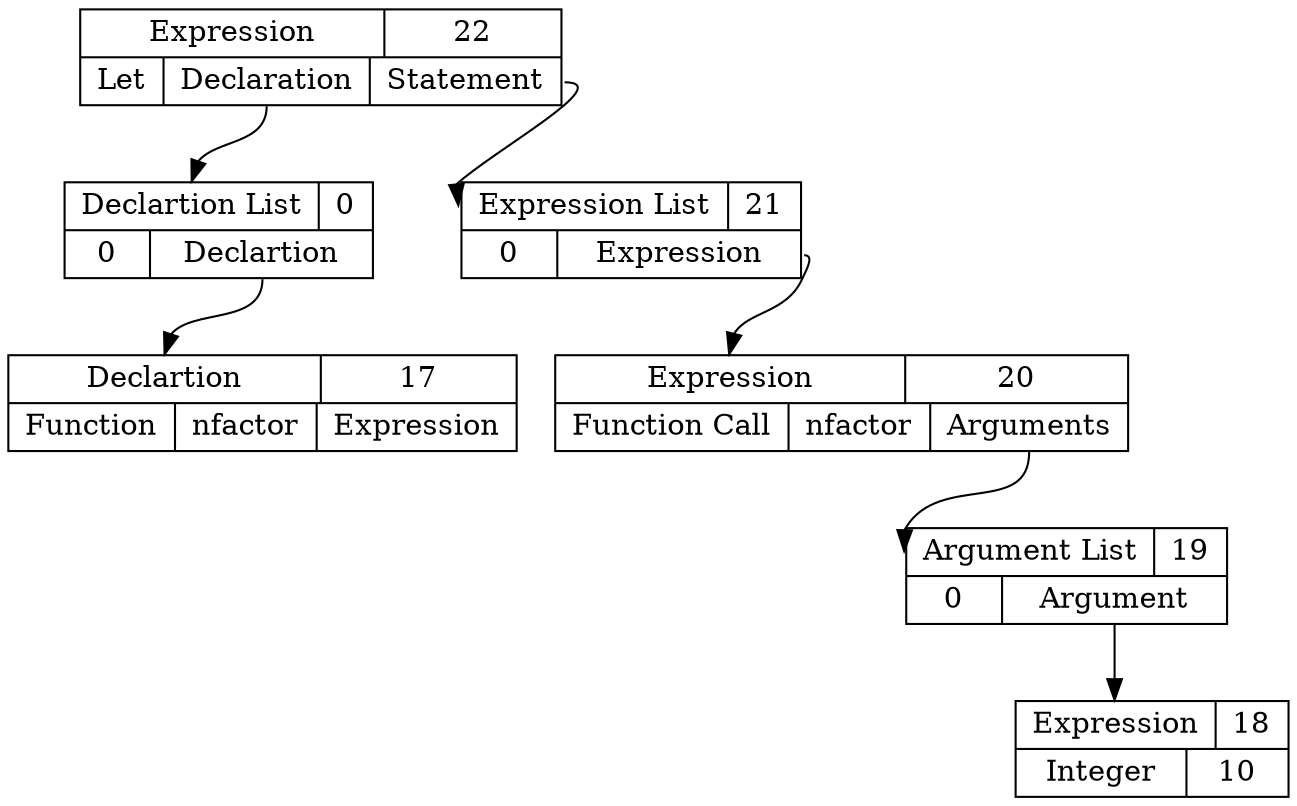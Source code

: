 digraph ast {
22 [shape=record, label="{ { <ptr> Expression | 22 } |{ Let | <dec> Declaration | <stmt> Statement } } "];
17 [shape=record, label="{ { <ptr> Declartion | 17 } | {Function | nfactor | <exp> Expression } }"];
0:pos0 -> 17:ptr;
0 [shape=record, label="{ { <ptr> Declartion List | 0 } | { 0 | <pos0> Declartion } }"];
22:dec -> 0:ptr
20 [shape=record, label="{ { <ptr> Expression | 20 } |{ Function Call | nfactor | <argpos> Arguments} }"];
18 [shape=record, label="{ { <ptr> Expression | 18 } |{ Integer | 10 } }"];
19:pos0 -> 18:ptr;
19 [shape=record, label="{ { <ptr> Argument List | 19 } | { 0 | <pos0> Argument } }"];
20:argpos -> 19:ptr
21:pos0 -> 20:ptr;
21 [shape=record, label="{ { <ptr> Expression List | 21 } | { 0 | <pos0> Expression } }"];
22:stmt -> 21:ptr
}
